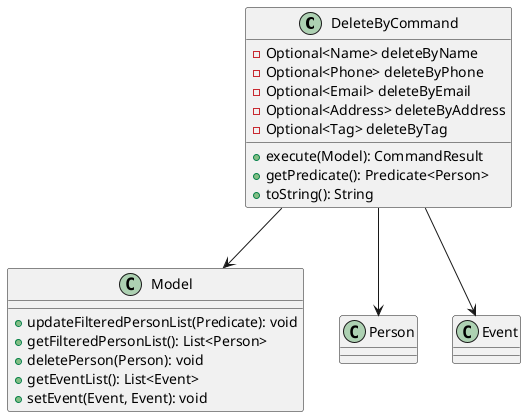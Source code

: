 @startuml
class DeleteByCommand {
  - Optional<Name> deleteByName
  - Optional<Phone> deleteByPhone
  - Optional<Email> deleteByEmail
  - Optional<Address> deleteByAddress
  - Optional<Tag> deleteByTag
  + execute(Model): CommandResult
  + getPredicate(): Predicate<Person>
  + toString(): String
}

class Model {
  + updateFilteredPersonList(Predicate): void
  + getFilteredPersonList(): List<Person>
  + deletePerson(Person): void
  + getEventList(): List<Event>
  + setEvent(Event, Event): void
}

DeleteByCommand --> Model
DeleteByCommand --> Person
DeleteByCommand --> Event

@enduml
